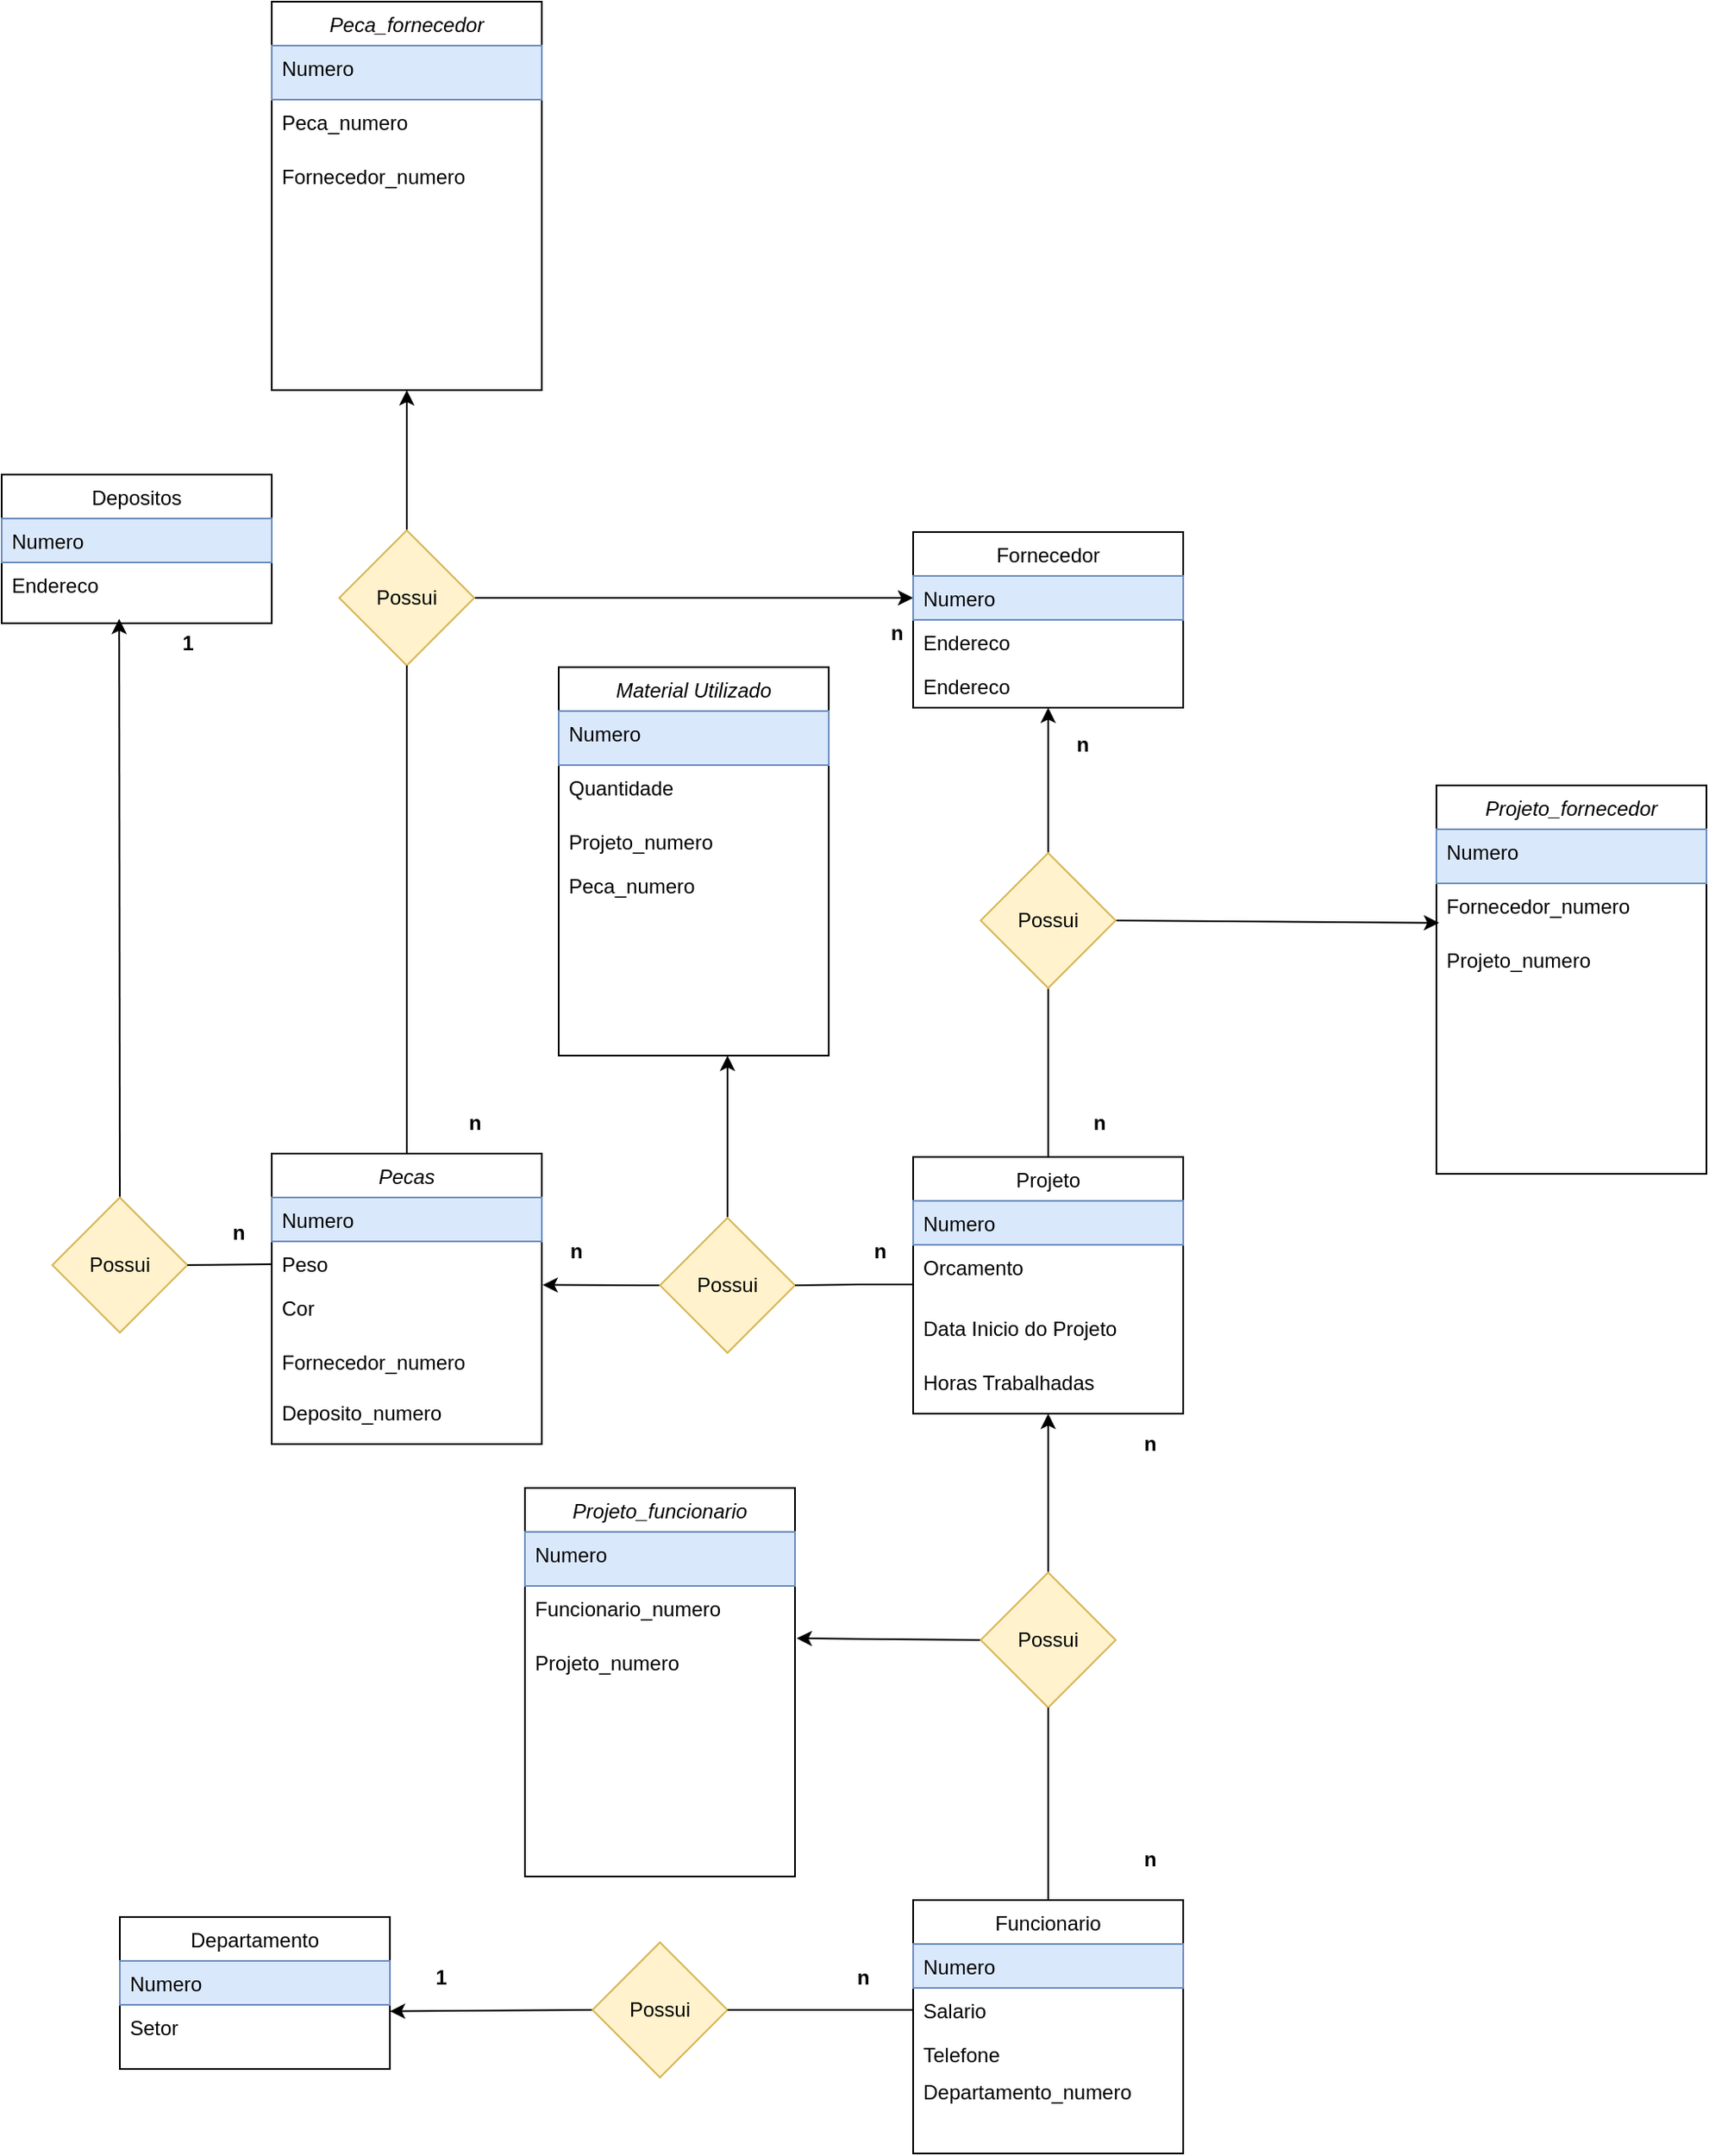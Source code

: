 <mxfile version="13.4.5" type="device"><diagram id="C5RBs43oDa-KdzZeNtuy" name="Page-1"><mxGraphModel dx="1278" dy="548" grid="1" gridSize="10" guides="1" tooltips="1" connect="1" arrows="1" fold="1" page="1" pageScale="1" pageWidth="827" pageHeight="1169" math="0" shadow="0"><root><mxCell id="WIyWlLk6GJQsqaUBKTNV-0"/><mxCell id="WIyWlLk6GJQsqaUBKTNV-1" parent="WIyWlLk6GJQsqaUBKTNV-0"/><mxCell id="_fUwzse74NFKU2OxGT_L-29" style="edgeStyle=none;rounded=0;orthogonalLoop=1;jettySize=auto;html=1;entryX=0.5;entryY=1;entryDx=0;entryDy=0;" edge="1" parent="WIyWlLk6GJQsqaUBKTNV-1" source="_fUwzse74NFKU2OxGT_L-39" target="zkfFHV4jXpPFQw0GAbJ--13"><mxGeometry relative="1" as="geometry"/></mxCell><mxCell id="_fUwzse74NFKU2OxGT_L-30" style="edgeStyle=none;rounded=0;orthogonalLoop=1;jettySize=auto;html=1;exitX=0.5;exitY=0;exitDx=0;exitDy=0;entryX=0.5;entryY=1;entryDx=0;entryDy=0;" edge="1" parent="WIyWlLk6GJQsqaUBKTNV-1" source="zkfFHV4jXpPFQw0GAbJ--13" target="zkfFHV4jXpPFQw0GAbJ--6"><mxGeometry relative="1" as="geometry"/></mxCell><mxCell id="2" value="&lt;b&gt;n&lt;/b&gt;" style="text;html=1;align=center;verticalAlign=middle;resizable=0;points=[];autosize=1;" vertex="1" parent="WIyWlLk6GJQsqaUBKTNV-1"><mxGeometry x="530" y="1370" width="20" height="20" as="geometry"/></mxCell><mxCell id="_fUwzse74NFKU2OxGT_L-38" value="&lt;b&gt;1&lt;/b&gt;" style="text;html=1;align=center;verticalAlign=middle;resizable=0;points=[];autosize=1;" vertex="1" parent="WIyWlLk6GJQsqaUBKTNV-1"><mxGeometry x="280" y="1370" width="20" height="20" as="geometry"/></mxCell><mxCell id="_fUwzse74NFKU2OxGT_L-40" value="&lt;b&gt;n&lt;/b&gt;" style="text;html=1;align=center;verticalAlign=middle;resizable=0;points=[];autosize=1;" vertex="1" parent="WIyWlLk6GJQsqaUBKTNV-1"><mxGeometry x="700" y="1300" width="20" height="20" as="geometry"/></mxCell><mxCell id="_fUwzse74NFKU2OxGT_L-41" value="&lt;b&gt;n&lt;/b&gt;" style="text;html=1;align=center;verticalAlign=middle;resizable=0;points=[];autosize=1;" vertex="1" parent="WIyWlLk6GJQsqaUBKTNV-1"><mxGeometry x="700" y="1054" width="20" height="20" as="geometry"/></mxCell><mxCell id="_fUwzse74NFKU2OxGT_L-121" style="edgeStyle=none;rounded=0;orthogonalLoop=1;jettySize=auto;html=1;exitX=1;exitY=0.5;exitDx=0;exitDy=0;entryX=0.01;entryY=0.731;entryDx=0;entryDy=0;entryPerimeter=0;" edge="1" parent="WIyWlLk6GJQsqaUBKTNV-1" source="_fUwzse74NFKU2OxGT_L-42" target="_fUwzse74NFKU2OxGT_L-117"><mxGeometry relative="1" as="geometry"/></mxCell><mxCell id="_fUwzse74NFKU2OxGT_L-42" value="Possui" style="rhombus;whiteSpace=wrap;html=1;fillColor=#fff2cc;strokeColor=#d6b656;" vertex="1" parent="WIyWlLk6GJQsqaUBKTNV-1"><mxGeometry x="610" y="714" width="80" height="80" as="geometry"/></mxCell><mxCell id="_fUwzse74NFKU2OxGT_L-43" value="&lt;b&gt;n&lt;/b&gt;" style="text;html=1;align=center;verticalAlign=middle;resizable=0;points=[];autosize=1;rotation=0;" vertex="1" parent="WIyWlLk6GJQsqaUBKTNV-1"><mxGeometry x="670" y="864" width="20" height="20" as="geometry"/></mxCell><mxCell id="_fUwzse74NFKU2OxGT_L-45" style="edgeStyle=none;rounded=0;orthogonalLoop=1;jettySize=auto;html=1;exitX=1;exitY=0.5;exitDx=0;exitDy=0;entryX=0;entryY=0.5;entryDx=0;entryDy=0;" edge="1" parent="WIyWlLk6GJQsqaUBKTNV-1" source="_fUwzse74NFKU2OxGT_L-44" target="zkfFHV4jXpPFQw0GAbJ--7"><mxGeometry relative="1" as="geometry"><mxPoint x="570" y="563" as="targetPoint"/></mxGeometry></mxCell><mxCell id="_fUwzse74NFKU2OxGT_L-113" style="edgeStyle=none;rounded=0;orthogonalLoop=1;jettySize=auto;html=1;exitX=0.5;exitY=0;exitDx=0;exitDy=0;entryX=0.5;entryY=1;entryDx=0;entryDy=0;" edge="1" parent="WIyWlLk6GJQsqaUBKTNV-1" source="_fUwzse74NFKU2OxGT_L-44" target="_fUwzse74NFKU2OxGT_L-107"><mxGeometry relative="1" as="geometry"/></mxCell><mxCell id="_fUwzse74NFKU2OxGT_L-44" value="Possui" style="rhombus;whiteSpace=wrap;html=1;fillColor=#fff2cc;strokeColor=#d6b656;" vertex="1" parent="WIyWlLk6GJQsqaUBKTNV-1"><mxGeometry x="230" y="523" width="80" height="80" as="geometry"/></mxCell><mxCell id="_fUwzse74NFKU2OxGT_L-46" value="&lt;b&gt;n&lt;/b&gt;" style="text;html=1;align=center;verticalAlign=middle;resizable=0;points=[];autosize=1;" vertex="1" parent="WIyWlLk6GJQsqaUBKTNV-1"><mxGeometry x="660" y="640" width="20" height="20" as="geometry"/></mxCell><mxCell id="_fUwzse74NFKU2OxGT_L-49" value="&lt;b&gt;n&lt;/b&gt;" style="text;html=1;align=center;verticalAlign=middle;resizable=0;points=[];autosize=1;" vertex="1" parent="WIyWlLk6GJQsqaUBKTNV-1"><mxGeometry x="540" y="940" width="20" height="20" as="geometry"/></mxCell><mxCell id="_fUwzse74NFKU2OxGT_L-50" value="&lt;b&gt;n&lt;/b&gt;" style="text;html=1;align=center;verticalAlign=middle;resizable=0;points=[];autosize=1;" vertex="1" parent="WIyWlLk6GJQsqaUBKTNV-1"><mxGeometry x="360" y="940" width="20" height="20" as="geometry"/></mxCell><mxCell id="_fUwzse74NFKU2OxGT_L-53" style="edgeStyle=none;rounded=0;orthogonalLoop=1;jettySize=auto;html=1;exitX=0.5;exitY=0;exitDx=0;exitDy=0;entryX=0.435;entryY=0.675;entryDx=0;entryDy=0;entryPerimeter=0;" edge="1" parent="WIyWlLk6GJQsqaUBKTNV-1" source="_fUwzse74NFKU2OxGT_L-51"><mxGeometry relative="1" as="geometry"><mxPoint x="99.6" y="575.4" as="targetPoint"/></mxGeometry></mxCell><mxCell id="_fUwzse74NFKU2OxGT_L-51" value="Possui" style="rhombus;whiteSpace=wrap;html=1;fillColor=#fff2cc;strokeColor=#d6b656;" vertex="1" parent="WIyWlLk6GJQsqaUBKTNV-1"><mxGeometry x="60" y="918" width="80" height="80" as="geometry"/></mxCell><mxCell id="_fUwzse74NFKU2OxGT_L-54" value="&lt;b&gt;1&lt;/b&gt;" style="text;html=1;align=center;verticalAlign=middle;resizable=0;points=[];autosize=1;" vertex="1" parent="WIyWlLk6GJQsqaUBKTNV-1"><mxGeometry x="130" y="580" width="20" height="20" as="geometry"/></mxCell><mxCell id="_fUwzse74NFKU2OxGT_L-55" value="&lt;b&gt;n&lt;/b&gt;" style="text;html=1;align=center;verticalAlign=middle;resizable=0;points=[];autosize=1;" vertex="1" parent="WIyWlLk6GJQsqaUBKTNV-1"><mxGeometry x="160" y="929" width="20" height="20" as="geometry"/></mxCell><mxCell id="_fUwzse74NFKU2OxGT_L-65" value="&lt;b&gt;n&lt;/b&gt;" style="text;html=1;align=center;verticalAlign=middle;resizable=0;points=[];autosize=1;" vertex="1" parent="WIyWlLk6GJQsqaUBKTNV-1"><mxGeometry x="550" y="574" width="20" height="20" as="geometry"/></mxCell><mxCell id="_fUwzse74NFKU2OxGT_L-66" value="&lt;b&gt;n&lt;/b&gt;" style="text;html=1;align=center;verticalAlign=middle;resizable=0;points=[];autosize=1;" vertex="1" parent="WIyWlLk6GJQsqaUBKTNV-1"><mxGeometry x="300" y="864" width="20" height="20" as="geometry"/></mxCell><mxCell id="_fUwzse74NFKU2OxGT_L-71" style="edgeStyle=none;rounded=0;orthogonalLoop=1;jettySize=auto;html=1;exitX=1;exitY=0.5;exitDx=0;exitDy=0;" edge="1" parent="WIyWlLk6GJQsqaUBKTNV-1" source="_fUwzse74NFKU2OxGT_L-48" target="_fUwzse74NFKU2OxGT_L-48"><mxGeometry relative="1" as="geometry"/></mxCell><mxCell id="_fUwzse74NFKU2OxGT_L-72" style="edgeStyle=none;rounded=0;orthogonalLoop=1;jettySize=auto;html=1;exitX=0;exitY=0.5;exitDx=0;exitDy=0;entryX=1.003;entryY=0.992;entryDx=0;entryDy=0;entryPerimeter=0;" edge="1" parent="WIyWlLk6GJQsqaUBKTNV-1" source="_fUwzse74NFKU2OxGT_L-48" target="zkfFHV4jXpPFQw0GAbJ--2"><mxGeometry relative="1" as="geometry"/></mxCell><mxCell id="_fUwzse74NFKU2OxGT_L-106" style="edgeStyle=none;rounded=0;orthogonalLoop=1;jettySize=auto;html=1;exitX=0.5;exitY=0;exitDx=0;exitDy=0;" edge="1" parent="WIyWlLk6GJQsqaUBKTNV-1" source="_fUwzse74NFKU2OxGT_L-48"><mxGeometry relative="1" as="geometry"><mxPoint x="460" y="834" as="targetPoint"/></mxGeometry></mxCell><mxCell id="_fUwzse74NFKU2OxGT_L-48" value="Possui" style="rhombus;whiteSpace=wrap;html=1;fillColor=#fff2cc;strokeColor=#d6b656;" vertex="1" parent="WIyWlLk6GJQsqaUBKTNV-1"><mxGeometry x="420" y="930" width="80" height="80" as="geometry"/></mxCell><mxCell id="_fUwzse74NFKU2OxGT_L-82" style="edgeStyle=none;rounded=0;orthogonalLoop=1;jettySize=auto;html=1;exitX=0;exitY=0.5;exitDx=0;exitDy=0;entryX=1;entryY=0.146;entryDx=0;entryDy=0;entryPerimeter=0;" edge="1" parent="WIyWlLk6GJQsqaUBKTNV-1" source="_fUwzse74NFKU2OxGT_L-26" target="_fUwzse74NFKU2OxGT_L-12"><mxGeometry relative="1" as="geometry"/></mxCell><mxCell id="_fUwzse74NFKU2OxGT_L-26" value="Possui" style="rhombus;whiteSpace=wrap;html=1;fillColor=#fff2cc;strokeColor=#d6b656;" vertex="1" parent="WIyWlLk6GJQsqaUBKTNV-1"><mxGeometry x="380" y="1359" width="80" height="80" as="geometry"/></mxCell><mxCell id="_fUwzse74NFKU2OxGT_L-85" value="" style="endArrow=none;html=1;" edge="1" parent="WIyWlLk6GJQsqaUBKTNV-1"><mxGeometry width="50" height="50" relative="1" as="geometry"><mxPoint x="460" y="1399" as="sourcePoint"/><mxPoint x="570" y="1399" as="targetPoint"/></mxGeometry></mxCell><mxCell id="_fUwzse74NFKU2OxGT_L-86" value="" style="endArrow=none;html=1;" edge="1" parent="WIyWlLk6GJQsqaUBKTNV-1"><mxGeometry width="50" height="50" relative="1" as="geometry"><mxPoint x="500" y="970" as="sourcePoint"/><mxPoint x="570" y="969.5" as="targetPoint"/><Array as="points"><mxPoint x="540" y="969.5"/></Array></mxGeometry></mxCell><mxCell id="_fUwzse74NFKU2OxGT_L-87" value="" style="endArrow=none;html=1;" edge="1" parent="WIyWlLk6GJQsqaUBKTNV-1"><mxGeometry width="50" height="50" relative="1" as="geometry"><mxPoint x="140" y="958" as="sourcePoint"/><mxPoint x="190" y="957.5" as="targetPoint"/></mxGeometry></mxCell><mxCell id="_fUwzse74NFKU2OxGT_L-105" style="edgeStyle=none;rounded=0;orthogonalLoop=1;jettySize=auto;html=1;exitX=0;exitY=0.5;exitDx=0;exitDy=0;" edge="1" parent="WIyWlLk6GJQsqaUBKTNV-1" source="_fUwzse74NFKU2OxGT_L-39"><mxGeometry relative="1" as="geometry"><mxPoint x="501" y="1179" as="targetPoint"/></mxGeometry></mxCell><mxCell id="_fUwzse74NFKU2OxGT_L-39" value="Possui" style="rhombus;whiteSpace=wrap;html=1;fillColor=#fff2cc;strokeColor=#d6b656;" vertex="1" parent="WIyWlLk6GJQsqaUBKTNV-1"><mxGeometry x="610" y="1140" width="80" height="80" as="geometry"/></mxCell><mxCell id="_fUwzse74NFKU2OxGT_L-123" value="" style="endArrow=none;html=1;exitX=0.5;exitY=0;exitDx=0;exitDy=0;entryX=0.5;entryY=1;entryDx=0;entryDy=0;" edge="1" parent="WIyWlLk6GJQsqaUBKTNV-1" source="_fUwzse74NFKU2OxGT_L-0" target="_fUwzse74NFKU2OxGT_L-39"><mxGeometry width="50" height="50" relative="1" as="geometry"><mxPoint x="620" y="1260" as="sourcePoint"/><mxPoint x="700" y="1240" as="targetPoint"/></mxGeometry></mxCell><mxCell id="_fUwzse74NFKU2OxGT_L-126" value="" style="endArrow=none;html=1;entryX=0.5;entryY=1;entryDx=0;entryDy=0;exitX=0.5;exitY=0;exitDx=0;exitDy=0;" edge="1" parent="WIyWlLk6GJQsqaUBKTNV-1" source="zkfFHV4jXpPFQw0GAbJ--0" target="_fUwzse74NFKU2OxGT_L-44"><mxGeometry width="50" height="50" relative="1" as="geometry"><mxPoint x="269.5" y="794" as="sourcePoint"/><mxPoint x="269.5" y="704" as="targetPoint"/></mxGeometry></mxCell><mxCell id="_fUwzse74NFKU2OxGT_L-107" value="Peca_fornecedor" style="swimlane;fontStyle=2;align=center;verticalAlign=top;childLayout=stackLayout;horizontal=1;startSize=26;horizontalStack=0;resizeParent=1;resizeLast=0;collapsible=1;marginBottom=0;rounded=0;shadow=0;strokeWidth=1;" vertex="1" parent="WIyWlLk6GJQsqaUBKTNV-1"><mxGeometry x="190" y="210" width="160" height="230" as="geometry"><mxRectangle x="230" y="140" width="160" height="26" as="alternateBounds"/></mxGeometry></mxCell><mxCell id="_fUwzse74NFKU2OxGT_L-108" style="edgeStyle=none;rounded=0;orthogonalLoop=1;jettySize=auto;html=1;entryX=0;entryY=0.5;entryDx=0;entryDy=0;" edge="1" parent="_fUwzse74NFKU2OxGT_L-107" source="_fUwzse74NFKU2OxGT_L-107" target="_fUwzse74NFKU2OxGT_L-111"><mxGeometry relative="1" as="geometry"/></mxCell><mxCell id="_fUwzse74NFKU2OxGT_L-109" value="Numero" style="text;align=left;verticalAlign=top;spacingLeft=4;spacingRight=4;overflow=hidden;rotatable=0;points=[[0,0.5],[1,0.5]];portConstraint=eastwest;rounded=0;shadow=0;html=0;fillColor=#dae8fc;strokeColor=#6c8ebf;" vertex="1" parent="_fUwzse74NFKU2OxGT_L-107"><mxGeometry y="26" width="160" height="32" as="geometry"/></mxCell><mxCell id="_fUwzse74NFKU2OxGT_L-110" value="Peca_numero" style="text;align=left;verticalAlign=top;spacingLeft=4;spacingRight=4;overflow=hidden;rotatable=0;points=[[0,0.5],[1,0.5]];portConstraint=eastwest;rounded=0;shadow=0;html=0;" vertex="1" parent="_fUwzse74NFKU2OxGT_L-107"><mxGeometry y="58" width="160" height="32" as="geometry"/></mxCell><mxCell id="_fUwzse74NFKU2OxGT_L-111" value="Fornecedor_numero" style="text;align=left;verticalAlign=top;spacingLeft=4;spacingRight=4;overflow=hidden;rotatable=0;points=[[0,0.5],[1,0.5]];portConstraint=eastwest;" vertex="1" parent="_fUwzse74NFKU2OxGT_L-107"><mxGeometry y="90" width="160" height="26" as="geometry"/></mxCell><mxCell id="zkfFHV4jXpPFQw0GAbJ--17" value="Depositos" style="swimlane;fontStyle=0;align=center;verticalAlign=top;childLayout=stackLayout;horizontal=1;startSize=26;horizontalStack=0;resizeParent=1;resizeLast=0;collapsible=1;marginBottom=0;rounded=0;shadow=0;strokeWidth=1;" parent="WIyWlLk6GJQsqaUBKTNV-1" vertex="1"><mxGeometry x="30" y="490" width="160" height="88" as="geometry"><mxRectangle x="550" y="140" width="160" height="26" as="alternateBounds"/></mxGeometry></mxCell><mxCell id="zkfFHV4jXpPFQw0GAbJ--18" value="Numero" style="text;align=left;verticalAlign=top;spacingLeft=4;spacingRight=4;overflow=hidden;rotatable=0;points=[[0,0.5],[1,0.5]];portConstraint=eastwest;fillColor=#dae8fc;strokeColor=#6c8ebf;" parent="zkfFHV4jXpPFQw0GAbJ--17" vertex="1"><mxGeometry y="26" width="160" height="26" as="geometry"/></mxCell><mxCell id="zkfFHV4jXpPFQw0GAbJ--19" value="Endereco" style="text;align=left;verticalAlign=top;spacingLeft=4;spacingRight=4;overflow=hidden;rotatable=0;points=[[0,0.5],[1,0.5]];portConstraint=eastwest;rounded=0;shadow=0;html=0;" parent="zkfFHV4jXpPFQw0GAbJ--17" vertex="1"><mxGeometry y="52" width="160" height="28" as="geometry"/></mxCell><mxCell id="zkfFHV4jXpPFQw0GAbJ--6" value="Fornecedor" style="swimlane;fontStyle=0;align=center;verticalAlign=top;childLayout=stackLayout;horizontal=1;startSize=26;horizontalStack=0;resizeParent=1;resizeLast=0;collapsible=1;marginBottom=0;rounded=0;shadow=0;strokeWidth=1;" parent="WIyWlLk6GJQsqaUBKTNV-1" vertex="1"><mxGeometry x="570" y="524" width="160" height="104" as="geometry"><mxRectangle x="130" y="380" width="160" height="26" as="alternateBounds"/></mxGeometry></mxCell><mxCell id="zkfFHV4jXpPFQw0GAbJ--7" value="Numero" style="text;align=left;verticalAlign=top;spacingLeft=4;spacingRight=4;overflow=hidden;rotatable=0;points=[[0,0.5],[1,0.5]];portConstraint=eastwest;fillColor=#dae8fc;strokeColor=#6c8ebf;" parent="zkfFHV4jXpPFQw0GAbJ--6" vertex="1"><mxGeometry y="26" width="160" height="26" as="geometry"/></mxCell><mxCell id="_fUwzse74NFKU2OxGT_L-125" value="Endereco" style="text;align=left;verticalAlign=top;spacingLeft=4;spacingRight=4;overflow=hidden;rotatable=0;points=[[0,0.5],[1,0.5]];portConstraint=eastwest;rounded=0;shadow=0;html=0;" vertex="1" parent="zkfFHV4jXpPFQw0GAbJ--6"><mxGeometry y="52" width="160" height="26" as="geometry"/></mxCell><mxCell id="zkfFHV4jXpPFQw0GAbJ--8" value="Endereco" style="text;align=left;verticalAlign=top;spacingLeft=4;spacingRight=4;overflow=hidden;rotatable=0;points=[[0,0.5],[1,0.5]];portConstraint=eastwest;rounded=0;shadow=0;html=0;" parent="zkfFHV4jXpPFQw0GAbJ--6" vertex="1"><mxGeometry y="78" width="160" height="26" as="geometry"/></mxCell><mxCell id="_fUwzse74NFKU2OxGT_L-57" value="Material Utilizado" style="swimlane;fontStyle=2;align=center;verticalAlign=top;childLayout=stackLayout;horizontal=1;startSize=26;horizontalStack=0;resizeParent=1;resizeLast=0;collapsible=1;marginBottom=0;rounded=0;shadow=0;strokeWidth=1;" vertex="1" parent="WIyWlLk6GJQsqaUBKTNV-1"><mxGeometry x="360" y="604" width="160" height="230" as="geometry"><mxRectangle x="230" y="140" width="160" height="26" as="alternateBounds"/></mxGeometry></mxCell><mxCell id="_fUwzse74NFKU2OxGT_L-62" style="edgeStyle=none;rounded=0;orthogonalLoop=1;jettySize=auto;html=1;entryX=0;entryY=0.5;entryDx=0;entryDy=0;" edge="1" parent="_fUwzse74NFKU2OxGT_L-57" source="_fUwzse74NFKU2OxGT_L-57" target="_fUwzse74NFKU2OxGT_L-58"><mxGeometry relative="1" as="geometry"/></mxCell><mxCell id="_fUwzse74NFKU2OxGT_L-93" value="Numero" style="text;align=left;verticalAlign=top;spacingLeft=4;spacingRight=4;overflow=hidden;rotatable=0;points=[[0,0.5],[1,0.5]];portConstraint=eastwest;rounded=0;shadow=0;html=0;fillColor=#dae8fc;strokeColor=#6c8ebf;" vertex="1" parent="_fUwzse74NFKU2OxGT_L-57"><mxGeometry y="26" width="160" height="32" as="geometry"/></mxCell><mxCell id="_fUwzse74NFKU2OxGT_L-60" value="Quantidade" style="text;align=left;verticalAlign=top;spacingLeft=4;spacingRight=4;overflow=hidden;rotatable=0;points=[[0,0.5],[1,0.5]];portConstraint=eastwest;rounded=0;shadow=0;html=0;" vertex="1" parent="_fUwzse74NFKU2OxGT_L-57"><mxGeometry y="58" width="160" height="32" as="geometry"/></mxCell><mxCell id="_fUwzse74NFKU2OxGT_L-58" value="Projeto_numero" style="text;align=left;verticalAlign=top;spacingLeft=4;spacingRight=4;overflow=hidden;rotatable=0;points=[[0,0.5],[1,0.5]];portConstraint=eastwest;" vertex="1" parent="_fUwzse74NFKU2OxGT_L-57"><mxGeometry y="90" width="160" height="26" as="geometry"/></mxCell><mxCell id="_fUwzse74NFKU2OxGT_L-94" value="Peca_numero" style="text;align=left;verticalAlign=top;spacingLeft=4;spacingRight=4;overflow=hidden;rotatable=0;points=[[0,0.5],[1,0.5]];portConstraint=eastwest;rounded=0;shadow=0;html=0;" vertex="1" parent="_fUwzse74NFKU2OxGT_L-57"><mxGeometry y="116" width="160" height="32" as="geometry"/></mxCell><mxCell id="zkfFHV4jXpPFQw0GAbJ--13" value="Projeto" style="swimlane;fontStyle=0;align=center;verticalAlign=top;childLayout=stackLayout;horizontal=1;startSize=26;horizontalStack=0;resizeParent=1;resizeLast=0;collapsible=1;marginBottom=0;rounded=0;shadow=0;strokeWidth=1;" parent="WIyWlLk6GJQsqaUBKTNV-1" vertex="1"><mxGeometry x="570" y="894" width="160" height="152" as="geometry"><mxRectangle x="340" y="380" width="170" height="26" as="alternateBounds"/></mxGeometry></mxCell><mxCell id="zkfFHV4jXpPFQw0GAbJ--14" value="Numero" style="text;align=left;verticalAlign=top;spacingLeft=4;spacingRight=4;overflow=hidden;rotatable=0;points=[[0,0.5],[1,0.5]];portConstraint=eastwest;fillColor=#dae8fc;strokeColor=#6c8ebf;" parent="zkfFHV4jXpPFQw0GAbJ--13" vertex="1"><mxGeometry y="26" width="160" height="26" as="geometry"/></mxCell><mxCell id="_fUwzse74NFKU2OxGT_L-36" value="Orcamento" style="text;align=left;verticalAlign=top;spacingLeft=4;spacingRight=4;overflow=hidden;rotatable=0;points=[[0,0.5],[1,0.5]];portConstraint=eastwest;" vertex="1" parent="zkfFHV4jXpPFQw0GAbJ--13"><mxGeometry y="52" width="160" height="36" as="geometry"/></mxCell><mxCell id="_fUwzse74NFKU2OxGT_L-89" value="Data Inicio do Projeto" style="text;align=left;verticalAlign=top;spacingLeft=4;spacingRight=4;overflow=hidden;rotatable=0;points=[[0,0.5],[1,0.5]];portConstraint=eastwest;rounded=0;shadow=0;html=0;" vertex="1" parent="zkfFHV4jXpPFQw0GAbJ--13"><mxGeometry y="88" width="160" height="32" as="geometry"/></mxCell><mxCell id="_fUwzse74NFKU2OxGT_L-67" value="Horas Trabalhadas" style="text;align=left;verticalAlign=top;spacingLeft=4;spacingRight=4;overflow=hidden;rotatable=0;points=[[0,0.5],[1,0.5]];portConstraint=eastwest;rounded=0;shadow=0;html=0;" vertex="1" parent="zkfFHV4jXpPFQw0GAbJ--13"><mxGeometry y="120" width="160" height="32" as="geometry"/></mxCell><mxCell id="zkfFHV4jXpPFQw0GAbJ--0" value="Pecas" style="swimlane;fontStyle=2;align=center;verticalAlign=top;childLayout=stackLayout;horizontal=1;startSize=26;horizontalStack=0;resizeParent=1;resizeLast=0;collapsible=1;marginBottom=0;rounded=0;shadow=0;strokeWidth=1;" parent="WIyWlLk6GJQsqaUBKTNV-1" vertex="1"><mxGeometry x="190" y="892" width="160" height="172" as="geometry"><mxRectangle x="230" y="140" width="160" height="26" as="alternateBounds"/></mxGeometry></mxCell><mxCell id="zkfFHV4jXpPFQw0GAbJ--1" value="Numero" style="text;align=left;verticalAlign=top;spacingLeft=4;spacingRight=4;overflow=hidden;rotatable=0;points=[[0,0.5],[1,0.5]];portConstraint=eastwest;fillColor=#dae8fc;strokeColor=#6c8ebf;" parent="zkfFHV4jXpPFQw0GAbJ--0" vertex="1"><mxGeometry y="26" width="160" height="26" as="geometry"/></mxCell><mxCell id="zkfFHV4jXpPFQw0GAbJ--2" value="Peso" style="text;align=left;verticalAlign=top;spacingLeft=4;spacingRight=4;overflow=hidden;rotatable=0;points=[[0,0.5],[1,0.5]];portConstraint=eastwest;rounded=0;shadow=0;html=0;" parent="zkfFHV4jXpPFQw0GAbJ--0" vertex="1"><mxGeometry y="52" width="160" height="26" as="geometry"/></mxCell><mxCell id="zkfFHV4jXpPFQw0GAbJ--3" value="Cor" style="text;align=left;verticalAlign=top;spacingLeft=4;spacingRight=4;overflow=hidden;rotatable=0;points=[[0,0.5],[1,0.5]];portConstraint=eastwest;rounded=0;shadow=0;html=0;" parent="zkfFHV4jXpPFQw0GAbJ--0" vertex="1"><mxGeometry y="78" width="160" height="32" as="geometry"/></mxCell><mxCell id="_fUwzse74NFKU2OxGT_L-33" style="edgeStyle=none;rounded=0;orthogonalLoop=1;jettySize=auto;html=1;entryX=0;entryY=0.5;entryDx=0;entryDy=0;" edge="1" parent="zkfFHV4jXpPFQw0GAbJ--0" source="zkfFHV4jXpPFQw0GAbJ--0" target="zkfFHV4jXpPFQw0GAbJ--1"><mxGeometry relative="1" as="geometry"/></mxCell><mxCell id="_fUwzse74NFKU2OxGT_L-95" value="Fornecedor_numero" style="text;align=left;verticalAlign=top;spacingLeft=4;spacingRight=4;overflow=hidden;rotatable=0;points=[[0,0.5],[1,0.5]];portConstraint=eastwest;rounded=0;shadow=0;html=0;" vertex="1" parent="zkfFHV4jXpPFQw0GAbJ--0"><mxGeometry y="110" width="160" height="30" as="geometry"/></mxCell><mxCell id="_fUwzse74NFKU2OxGT_L-97" value="Deposito_numero" style="text;align=left;verticalAlign=top;spacingLeft=4;spacingRight=4;overflow=hidden;rotatable=0;points=[[0,0.5],[1,0.5]];portConstraint=eastwest;rounded=0;shadow=0;html=0;" vertex="1" parent="zkfFHV4jXpPFQw0GAbJ--0"><mxGeometry y="140" width="160" height="26" as="geometry"/></mxCell><mxCell id="_fUwzse74NFKU2OxGT_L-114" value="Projeto_fornecedor" style="swimlane;fontStyle=2;align=center;verticalAlign=top;childLayout=stackLayout;horizontal=1;startSize=26;horizontalStack=0;resizeParent=1;resizeLast=0;collapsible=1;marginBottom=0;rounded=0;shadow=0;strokeWidth=1;" vertex="1" parent="WIyWlLk6GJQsqaUBKTNV-1"><mxGeometry x="880" y="674" width="160" height="230" as="geometry"><mxRectangle x="230" y="140" width="160" height="26" as="alternateBounds"/></mxGeometry></mxCell><mxCell id="_fUwzse74NFKU2OxGT_L-115" style="edgeStyle=none;rounded=0;orthogonalLoop=1;jettySize=auto;html=1;entryX=0;entryY=0.5;entryDx=0;entryDy=0;" edge="1" parent="_fUwzse74NFKU2OxGT_L-114" source="_fUwzse74NFKU2OxGT_L-114" target="_fUwzse74NFKU2OxGT_L-118"><mxGeometry relative="1" as="geometry"/></mxCell><mxCell id="_fUwzse74NFKU2OxGT_L-116" value="Numero" style="text;align=left;verticalAlign=top;spacingLeft=4;spacingRight=4;overflow=hidden;rotatable=0;points=[[0,0.5],[1,0.5]];portConstraint=eastwest;rounded=0;shadow=0;html=0;fillColor=#dae8fc;strokeColor=#6c8ebf;" vertex="1" parent="_fUwzse74NFKU2OxGT_L-114"><mxGeometry y="26" width="160" height="32" as="geometry"/></mxCell><mxCell id="_fUwzse74NFKU2OxGT_L-117" value="Fornecedor_numero" style="text;align=left;verticalAlign=top;spacingLeft=4;spacingRight=4;overflow=hidden;rotatable=0;points=[[0,0.5],[1,0.5]];portConstraint=eastwest;rounded=0;shadow=0;html=0;" vertex="1" parent="_fUwzse74NFKU2OxGT_L-114"><mxGeometry y="58" width="160" height="32" as="geometry"/></mxCell><mxCell id="_fUwzse74NFKU2OxGT_L-118" value="Projeto_numero" style="text;align=left;verticalAlign=top;spacingLeft=4;spacingRight=4;overflow=hidden;rotatable=0;points=[[0,0.5],[1,0.5]];portConstraint=eastwest;" vertex="1" parent="_fUwzse74NFKU2OxGT_L-114"><mxGeometry y="90" width="160" height="26" as="geometry"/></mxCell><mxCell id="_fUwzse74NFKU2OxGT_L-10" value="Departamento" style="swimlane;fontStyle=0;align=center;verticalAlign=top;childLayout=stackLayout;horizontal=1;startSize=26;horizontalStack=0;resizeParent=1;resizeLast=0;collapsible=1;marginBottom=0;rounded=0;shadow=0;strokeWidth=1;" vertex="1" parent="WIyWlLk6GJQsqaUBKTNV-1"><mxGeometry x="100" y="1344" width="160" height="90" as="geometry"><mxRectangle x="550" y="140" width="160" height="26" as="alternateBounds"/></mxGeometry></mxCell><mxCell id="_fUwzse74NFKU2OxGT_L-11" value="Numero" style="text;align=left;verticalAlign=top;spacingLeft=4;spacingRight=4;overflow=hidden;rotatable=0;points=[[0,0.5],[1,0.5]];portConstraint=eastwest;fillColor=#dae8fc;strokeColor=#6c8ebf;" vertex="1" parent="_fUwzse74NFKU2OxGT_L-10"><mxGeometry y="26" width="160" height="26" as="geometry"/></mxCell><mxCell id="_fUwzse74NFKU2OxGT_L-12" value="Setor" style="text;align=left;verticalAlign=top;spacingLeft=4;spacingRight=4;overflow=hidden;rotatable=0;points=[[0,0.5],[1,0.5]];portConstraint=eastwest;rounded=0;shadow=0;html=0;" vertex="1" parent="_fUwzse74NFKU2OxGT_L-10"><mxGeometry y="52" width="160" height="26" as="geometry"/></mxCell><mxCell id="_fUwzse74NFKU2OxGT_L-0" value="Funcionario" style="swimlane;fontStyle=0;align=center;verticalAlign=top;childLayout=stackLayout;horizontal=1;startSize=26;horizontalStack=0;resizeParent=1;resizeLast=0;collapsible=1;marginBottom=0;rounded=0;shadow=0;strokeWidth=1;" vertex="1" parent="WIyWlLk6GJQsqaUBKTNV-1"><mxGeometry x="570" y="1334" width="160" height="150" as="geometry"><mxRectangle x="550" y="140" width="160" height="26" as="alternateBounds"/></mxGeometry></mxCell><mxCell id="_fUwzse74NFKU2OxGT_L-1" value="Numero" style="text;align=left;verticalAlign=top;spacingLeft=4;spacingRight=4;overflow=hidden;rotatable=0;points=[[0,0.5],[1,0.5]];portConstraint=eastwest;fillColor=#dae8fc;strokeColor=#6c8ebf;" vertex="1" parent="_fUwzse74NFKU2OxGT_L-0"><mxGeometry y="26" width="160" height="26" as="geometry"/></mxCell><mxCell id="_fUwzse74NFKU2OxGT_L-2" value="Salario" style="text;align=left;verticalAlign=top;spacingLeft=4;spacingRight=4;overflow=hidden;rotatable=0;points=[[0,0.5],[1,0.5]];portConstraint=eastwest;rounded=0;shadow=0;html=0;" vertex="1" parent="_fUwzse74NFKU2OxGT_L-0"><mxGeometry y="52" width="160" height="26" as="geometry"/></mxCell><mxCell id="_fUwzse74NFKU2OxGT_L-3" value="Telefone" style="text;align=left;verticalAlign=top;spacingLeft=4;spacingRight=4;overflow=hidden;rotatable=0;points=[[0,0.5],[1,0.5]];portConstraint=eastwest;rounded=0;shadow=0;html=0;" vertex="1" parent="_fUwzse74NFKU2OxGT_L-0"><mxGeometry y="78" width="160" height="22" as="geometry"/></mxCell><mxCell id="_fUwzse74NFKU2OxGT_L-98" value="Departamento_numero" style="text;align=left;verticalAlign=top;spacingLeft=4;spacingRight=4;overflow=hidden;rotatable=0;points=[[0,0.5],[1,0.5]];portConstraint=eastwest;rounded=0;shadow=0;html=0;" vertex="1" parent="_fUwzse74NFKU2OxGT_L-0"><mxGeometry y="100" width="160" height="26" as="geometry"/></mxCell><mxCell id="_fUwzse74NFKU2OxGT_L-99" value="Projeto_funcionario" style="swimlane;fontStyle=2;align=center;verticalAlign=top;childLayout=stackLayout;horizontal=1;startSize=26;horizontalStack=0;resizeParent=1;resizeLast=0;collapsible=1;marginBottom=0;rounded=0;shadow=0;strokeWidth=1;" vertex="1" parent="WIyWlLk6GJQsqaUBKTNV-1"><mxGeometry x="340" y="1090" width="160" height="230" as="geometry"><mxRectangle x="230" y="140" width="160" height="26" as="alternateBounds"/></mxGeometry></mxCell><mxCell id="_fUwzse74NFKU2OxGT_L-101" style="edgeStyle=none;rounded=0;orthogonalLoop=1;jettySize=auto;html=1;entryX=0;entryY=0.5;entryDx=0;entryDy=0;" edge="1" parent="_fUwzse74NFKU2OxGT_L-99" source="_fUwzse74NFKU2OxGT_L-99" target="_fUwzse74NFKU2OxGT_L-100"><mxGeometry relative="1" as="geometry"/></mxCell><mxCell id="_fUwzse74NFKU2OxGT_L-103" value="Numero" style="text;align=left;verticalAlign=top;spacingLeft=4;spacingRight=4;overflow=hidden;rotatable=0;points=[[0,0.5],[1,0.5]];portConstraint=eastwest;rounded=0;shadow=0;html=0;fillColor=#dae8fc;strokeColor=#6c8ebf;" vertex="1" parent="_fUwzse74NFKU2OxGT_L-99"><mxGeometry y="26" width="160" height="32" as="geometry"/></mxCell><mxCell id="_fUwzse74NFKU2OxGT_L-104" value="Funcionario_numero" style="text;align=left;verticalAlign=top;spacingLeft=4;spacingRight=4;overflow=hidden;rotatable=0;points=[[0,0.5],[1,0.5]];portConstraint=eastwest;rounded=0;shadow=0;html=0;" vertex="1" parent="_fUwzse74NFKU2OxGT_L-99"><mxGeometry y="58" width="160" height="32" as="geometry"/></mxCell><mxCell id="_fUwzse74NFKU2OxGT_L-100" value="Projeto_numero" style="text;align=left;verticalAlign=top;spacingLeft=4;spacingRight=4;overflow=hidden;rotatable=0;points=[[0,0.5],[1,0.5]];portConstraint=eastwest;" vertex="1" parent="_fUwzse74NFKU2OxGT_L-99"><mxGeometry y="90" width="160" height="26" as="geometry"/></mxCell></root></mxGraphModel></diagram></mxfile>